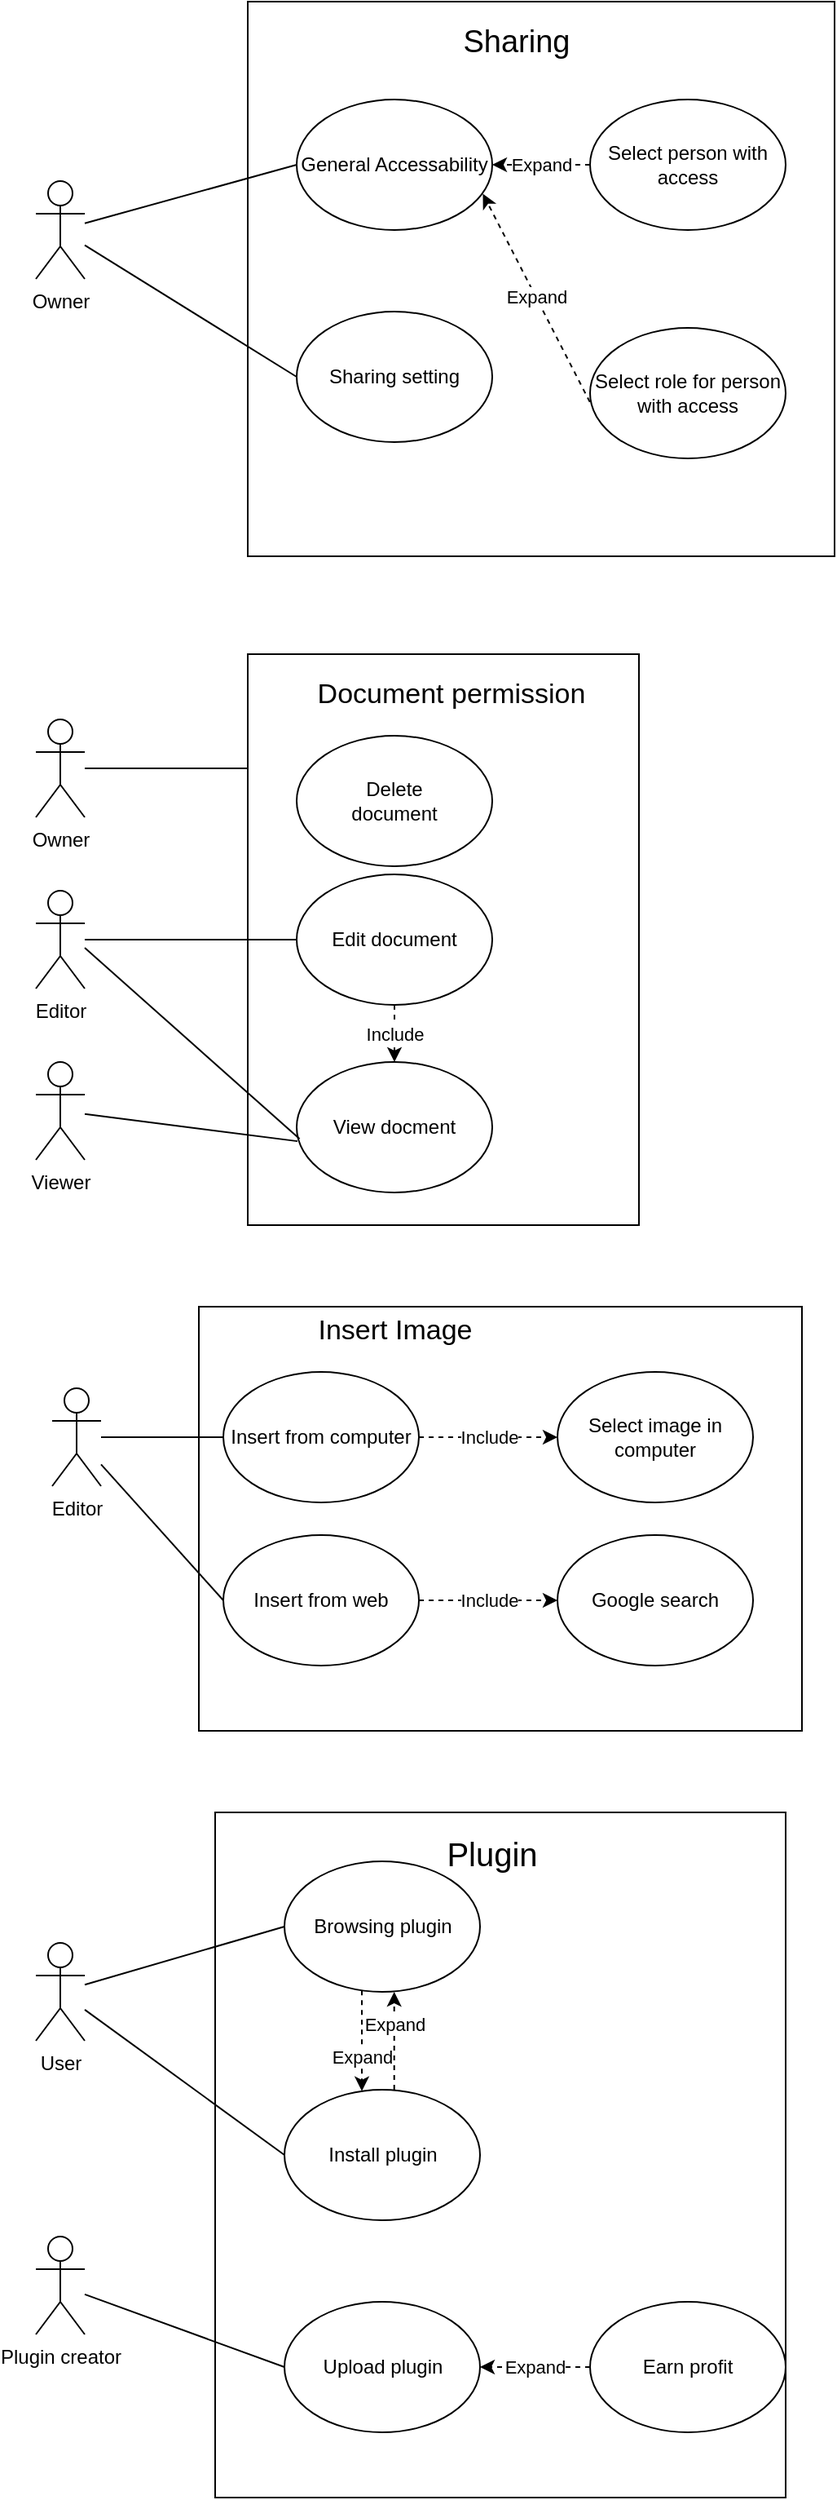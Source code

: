 <mxfile version="22.0.0" type="github">
  <diagram name="Page-1" id="ZFZNMDQ-Nj2fwGIMhTO-">
    <mxGraphModel dx="796" dy="445" grid="1" gridSize="10" guides="1" tooltips="1" connect="1" arrows="1" fold="1" page="1" pageScale="1" pageWidth="850" pageHeight="1100" math="0" shadow="0">
      <root>
        <mxCell id="0" />
        <mxCell id="1" parent="0" />
        <mxCell id="9420kmqU3tQKIzeqtF9q-1" value="" style="rounded=0;whiteSpace=wrap;html=1;" vertex="1" parent="1">
          <mxGeometry x="260" y="50" width="360" height="340" as="geometry" />
        </mxCell>
        <mxCell id="9420kmqU3tQKIzeqtF9q-2" value="Sharing" style="text;html=1;strokeColor=none;fillColor=none;align=center;verticalAlign=middle;whiteSpace=wrap;rounded=0;fontSize=19;" vertex="1" parent="1">
          <mxGeometry x="395" y="60" width="60" height="30" as="geometry" />
        </mxCell>
        <mxCell id="9420kmqU3tQKIzeqtF9q-3" value="&lt;div&gt;General Accessability&lt;/div&gt;" style="ellipse;whiteSpace=wrap;html=1;" vertex="1" parent="1">
          <mxGeometry x="290" y="110" width="120" height="80" as="geometry" />
        </mxCell>
        <mxCell id="9420kmqU3tQKIzeqtF9q-10" value="Expand" style="edgeStyle=orthogonalEdgeStyle;rounded=0;orthogonalLoop=1;jettySize=auto;html=1;dashed=1;" edge="1" parent="1" source="9420kmqU3tQKIzeqtF9q-4" target="9420kmqU3tQKIzeqtF9q-3">
          <mxGeometry relative="1" as="geometry" />
        </mxCell>
        <mxCell id="9420kmqU3tQKIzeqtF9q-4" value="Select person with access" style="ellipse;whiteSpace=wrap;html=1;" vertex="1" parent="1">
          <mxGeometry x="470" y="110" width="120" height="80" as="geometry" />
        </mxCell>
        <mxCell id="9420kmqU3tQKIzeqtF9q-6" value="Sharing setting" style="ellipse;whiteSpace=wrap;html=1;" vertex="1" parent="1">
          <mxGeometry x="290" y="240" width="120" height="80" as="geometry" />
        </mxCell>
        <mxCell id="9420kmqU3tQKIzeqtF9q-7" value="Owner" style="shape=umlActor;verticalLabelPosition=bottom;verticalAlign=top;html=1;outlineConnect=0;" vertex="1" parent="1">
          <mxGeometry x="130" y="160" width="30" height="60" as="geometry" />
        </mxCell>
        <mxCell id="9420kmqU3tQKIzeqtF9q-8" value="" style="endArrow=none;html=1;rounded=0;entryX=0;entryY=0.5;entryDx=0;entryDy=0;" edge="1" parent="1" source="9420kmqU3tQKIzeqtF9q-7" target="9420kmqU3tQKIzeqtF9q-3">
          <mxGeometry width="50" height="50" relative="1" as="geometry">
            <mxPoint x="400" y="270" as="sourcePoint" />
            <mxPoint x="450" y="220" as="targetPoint" />
          </mxGeometry>
        </mxCell>
        <mxCell id="9420kmqU3tQKIzeqtF9q-9" value="" style="endArrow=none;html=1;rounded=0;entryX=0;entryY=0.5;entryDx=0;entryDy=0;" edge="1" parent="1" source="9420kmqU3tQKIzeqtF9q-7" target="9420kmqU3tQKIzeqtF9q-6">
          <mxGeometry width="50" height="50" relative="1" as="geometry">
            <mxPoint x="400" y="270" as="sourcePoint" />
            <mxPoint x="450" y="220" as="targetPoint" />
          </mxGeometry>
        </mxCell>
        <mxCell id="9420kmqU3tQKIzeqtF9q-11" value="" style="rounded=0;whiteSpace=wrap;html=1;" vertex="1" parent="1">
          <mxGeometry x="260" y="450" width="240" height="350" as="geometry" />
        </mxCell>
        <mxCell id="9420kmqU3tQKIzeqtF9q-12" value="Select role for person with access" style="ellipse;whiteSpace=wrap;html=1;" vertex="1" parent="1">
          <mxGeometry x="470" y="250" width="120" height="80" as="geometry" />
        </mxCell>
        <mxCell id="9420kmqU3tQKIzeqtF9q-16" value="Expand" style="endArrow=classic;html=1;rounded=0;exitX=-0.001;exitY=0.568;exitDx=0;exitDy=0;exitPerimeter=0;entryX=0.952;entryY=0.722;entryDx=0;entryDy=0;entryPerimeter=0;dashed=1;" edge="1" parent="1" source="9420kmqU3tQKIzeqtF9q-12" target="9420kmqU3tQKIzeqtF9q-3">
          <mxGeometry width="50" height="50" relative="1" as="geometry">
            <mxPoint x="440.0" y="270" as="sourcePoint" />
            <mxPoint x="485.897" y="372.48" as="targetPoint" />
          </mxGeometry>
        </mxCell>
        <mxCell id="9420kmqU3tQKIzeqtF9q-17" value="Document permission" style="text;html=1;strokeColor=none;fillColor=none;align=center;verticalAlign=middle;whiteSpace=wrap;rounded=0;fontSize=17;" vertex="1" parent="1">
          <mxGeometry x="270" y="460" width="230" height="30" as="geometry" />
        </mxCell>
        <mxCell id="9420kmqU3tQKIzeqtF9q-18" value="Owner" style="shape=umlActor;verticalLabelPosition=bottom;verticalAlign=top;html=1;outlineConnect=0;" vertex="1" parent="1">
          <mxGeometry x="130" y="490" width="30" height="60" as="geometry" />
        </mxCell>
        <mxCell id="9420kmqU3tQKIzeqtF9q-19" value="Editor" style="shape=umlActor;verticalLabelPosition=bottom;verticalAlign=top;html=1;outlineConnect=0;" vertex="1" parent="1">
          <mxGeometry x="130" y="595" width="30" height="60" as="geometry" />
        </mxCell>
        <mxCell id="9420kmqU3tQKIzeqtF9q-20" value="Viewer" style="shape=umlActor;verticalLabelPosition=bottom;verticalAlign=top;html=1;outlineConnect=0;" vertex="1" parent="1">
          <mxGeometry x="130" y="700" width="30" height="60" as="geometry" />
        </mxCell>
        <mxCell id="9420kmqU3tQKIzeqtF9q-21" value="&lt;div&gt;Delete&lt;/div&gt;&lt;div&gt;document&lt;/div&gt;" style="ellipse;whiteSpace=wrap;html=1;" vertex="1" parent="1">
          <mxGeometry x="290" y="500" width="120" height="80" as="geometry" />
        </mxCell>
        <mxCell id="9420kmqU3tQKIzeqtF9q-45" value="Include" style="edgeStyle=orthogonalEdgeStyle;rounded=0;orthogonalLoop=1;jettySize=auto;html=1;dashed=1;" edge="1" parent="1" source="9420kmqU3tQKIzeqtF9q-22" target="9420kmqU3tQKIzeqtF9q-23">
          <mxGeometry relative="1" as="geometry" />
        </mxCell>
        <mxCell id="9420kmqU3tQKIzeqtF9q-22" value="Edit document" style="ellipse;whiteSpace=wrap;html=1;" vertex="1" parent="1">
          <mxGeometry x="290" y="585" width="120" height="80" as="geometry" />
        </mxCell>
        <mxCell id="9420kmqU3tQKIzeqtF9q-23" value="View docment" style="ellipse;whiteSpace=wrap;html=1;" vertex="1" parent="1">
          <mxGeometry x="290" y="700" width="120" height="80" as="geometry" />
        </mxCell>
        <mxCell id="9420kmqU3tQKIzeqtF9q-24" value="" style="endArrow=none;html=1;rounded=0;" edge="1" parent="1" source="9420kmqU3tQKIzeqtF9q-18">
          <mxGeometry width="50" height="50" relative="1" as="geometry">
            <mxPoint x="450" y="670" as="sourcePoint" />
            <mxPoint x="260" y="520" as="targetPoint" />
          </mxGeometry>
        </mxCell>
        <mxCell id="9420kmqU3tQKIzeqtF9q-25" value="" style="endArrow=none;html=1;rounded=0;" edge="1" parent="1" source="9420kmqU3tQKIzeqtF9q-19" target="9420kmqU3tQKIzeqtF9q-22">
          <mxGeometry width="50" height="50" relative="1" as="geometry">
            <mxPoint x="200" y="675" as="sourcePoint" />
            <mxPoint x="250" y="625" as="targetPoint" />
          </mxGeometry>
        </mxCell>
        <mxCell id="9420kmqU3tQKIzeqtF9q-26" value="" style="endArrow=none;html=1;rounded=0;entryX=0.004;entryY=0.607;entryDx=0;entryDy=0;entryPerimeter=0;" edge="1" parent="1" source="9420kmqU3tQKIzeqtF9q-20" target="9420kmqU3tQKIzeqtF9q-23">
          <mxGeometry width="50" height="50" relative="1" as="geometry">
            <mxPoint x="450" y="670" as="sourcePoint" />
            <mxPoint x="500" y="620" as="targetPoint" />
          </mxGeometry>
        </mxCell>
        <mxCell id="9420kmqU3tQKIzeqtF9q-28" value="" style="endArrow=none;html=1;rounded=0;entryX=0.015;entryY=0.589;entryDx=0;entryDy=0;entryPerimeter=0;" edge="1" parent="1" target="9420kmqU3tQKIzeqtF9q-23">
          <mxGeometry width="50" height="50" relative="1" as="geometry">
            <mxPoint x="160" y="630" as="sourcePoint" />
            <mxPoint x="240" y="650" as="targetPoint" />
          </mxGeometry>
        </mxCell>
        <mxCell id="9420kmqU3tQKIzeqtF9q-29" value="" style="rounded=0;whiteSpace=wrap;html=1;" vertex="1" parent="1">
          <mxGeometry x="230" y="850" width="370" height="260" as="geometry" />
        </mxCell>
        <mxCell id="9420kmqU3tQKIzeqtF9q-30" value="Insert Image " style="text;html=1;strokeColor=none;fillColor=none;align=center;verticalAlign=middle;whiteSpace=wrap;rounded=0;fontSize=17;" vertex="1" parent="1">
          <mxGeometry x="297.5" y="850" width="105" height="30" as="geometry" />
        </mxCell>
        <mxCell id="9420kmqU3tQKIzeqtF9q-31" value="Editor" style="shape=umlActor;verticalLabelPosition=bottom;verticalAlign=top;html=1;outlineConnect=0;" vertex="1" parent="1">
          <mxGeometry x="140" y="900" width="30" height="60" as="geometry" />
        </mxCell>
        <mxCell id="9420kmqU3tQKIzeqtF9q-34" value="Include" style="edgeStyle=orthogonalEdgeStyle;rounded=0;orthogonalLoop=1;jettySize=auto;html=1;entryX=0;entryY=0.5;entryDx=0;entryDy=0;dashed=1;" edge="1" parent="1" source="9420kmqU3tQKIzeqtF9q-32" target="9420kmqU3tQKIzeqtF9q-33">
          <mxGeometry relative="1" as="geometry" />
        </mxCell>
        <mxCell id="9420kmqU3tQKIzeqtF9q-32" value="Insert from computer" style="ellipse;whiteSpace=wrap;html=1;" vertex="1" parent="1">
          <mxGeometry x="245" y="890" width="120" height="80" as="geometry" />
        </mxCell>
        <mxCell id="9420kmqU3tQKIzeqtF9q-33" value="Select image in computer" style="ellipse;whiteSpace=wrap;html=1;" vertex="1" parent="1">
          <mxGeometry x="450" y="890" width="120" height="80" as="geometry" />
        </mxCell>
        <mxCell id="9420kmqU3tQKIzeqtF9q-38" value="Include" style="edgeStyle=orthogonalEdgeStyle;rounded=0;orthogonalLoop=1;jettySize=auto;html=1;dashed=1;" edge="1" parent="1" source="9420kmqU3tQKIzeqtF9q-35" target="9420kmqU3tQKIzeqtF9q-36">
          <mxGeometry relative="1" as="geometry" />
        </mxCell>
        <mxCell id="9420kmqU3tQKIzeqtF9q-35" value="Insert from web" style="ellipse;whiteSpace=wrap;html=1;" vertex="1" parent="1">
          <mxGeometry x="245" y="990" width="120" height="80" as="geometry" />
        </mxCell>
        <mxCell id="9420kmqU3tQKIzeqtF9q-36" value="Google search" style="ellipse;whiteSpace=wrap;html=1;" vertex="1" parent="1">
          <mxGeometry x="450" y="990" width="120" height="80" as="geometry" />
        </mxCell>
        <mxCell id="9420kmqU3tQKIzeqtF9q-42" value="" style="endArrow=none;html=1;rounded=0;entryX=0;entryY=0.5;entryDx=0;entryDy=0;" edge="1" parent="1" source="9420kmqU3tQKIzeqtF9q-31" target="9420kmqU3tQKIzeqtF9q-32">
          <mxGeometry width="50" height="50" relative="1" as="geometry">
            <mxPoint x="410" y="1100" as="sourcePoint" />
            <mxPoint x="460" y="1050" as="targetPoint" />
          </mxGeometry>
        </mxCell>
        <mxCell id="9420kmqU3tQKIzeqtF9q-43" value="" style="endArrow=none;html=1;rounded=0;entryX=0;entryY=0.5;entryDx=0;entryDy=0;" edge="1" parent="1" source="9420kmqU3tQKIzeqtF9q-31" target="9420kmqU3tQKIzeqtF9q-35">
          <mxGeometry width="50" height="50" relative="1" as="geometry">
            <mxPoint x="410" y="1100" as="sourcePoint" />
            <mxPoint x="460" y="1050" as="targetPoint" />
          </mxGeometry>
        </mxCell>
        <mxCell id="9420kmqU3tQKIzeqtF9q-46" value="" style="rounded=0;whiteSpace=wrap;html=1;" vertex="1" parent="1">
          <mxGeometry x="240" y="1160" width="350" height="420" as="geometry" />
        </mxCell>
        <mxCell id="9420kmqU3tQKIzeqtF9q-48" value="Plugin" style="text;html=1;strokeColor=none;fillColor=none;align=center;verticalAlign=middle;whiteSpace=wrap;rounded=0;fontSize=20;" vertex="1" parent="1">
          <mxGeometry x="380" y="1170" width="60" height="30" as="geometry" />
        </mxCell>
        <mxCell id="9420kmqU3tQKIzeqtF9q-49" value="User" style="shape=umlActor;verticalLabelPosition=bottom;verticalAlign=top;html=1;outlineConnect=0;" vertex="1" parent="1">
          <mxGeometry x="130" y="1240" width="30" height="60" as="geometry" />
        </mxCell>
        <mxCell id="9420kmqU3tQKIzeqtF9q-61" value="Expand" style="edgeStyle=orthogonalEdgeStyle;rounded=0;orthogonalLoop=1;jettySize=auto;html=1;dashed=1;" edge="1" parent="1" source="9420kmqU3tQKIzeqtF9q-50" target="9420kmqU3tQKIzeqtF9q-51">
          <mxGeometry x="0.324" relative="1" as="geometry">
            <Array as="points">
              <mxPoint x="330" y="1300" />
              <mxPoint x="330" y="1300" />
            </Array>
            <mxPoint as="offset" />
          </mxGeometry>
        </mxCell>
        <mxCell id="9420kmqU3tQKIzeqtF9q-50" value="Browsing plugin" style="ellipse;whiteSpace=wrap;html=1;" vertex="1" parent="1">
          <mxGeometry x="282.5" y="1190" width="120" height="80" as="geometry" />
        </mxCell>
        <mxCell id="9420kmqU3tQKIzeqtF9q-62" value="Expand" style="edgeStyle=orthogonalEdgeStyle;rounded=0;orthogonalLoop=1;jettySize=auto;html=1;entryX=0.5;entryY=1;entryDx=0;entryDy=0;dashed=1;" edge="1" parent="1">
          <mxGeometry x="0.333" relative="1" as="geometry">
            <mxPoint x="349.85" y="1330" as="sourcePoint" />
            <mxPoint x="349.85" y="1270" as="targetPoint" />
            <mxPoint as="offset" />
          </mxGeometry>
        </mxCell>
        <mxCell id="9420kmqU3tQKIzeqtF9q-51" value="Install plugin" style="ellipse;whiteSpace=wrap;html=1;" vertex="1" parent="1">
          <mxGeometry x="282.5" y="1330" width="120" height="80" as="geometry" />
        </mxCell>
        <mxCell id="9420kmqU3tQKIzeqtF9q-52" value="Plugin creator" style="shape=umlActor;verticalLabelPosition=bottom;verticalAlign=top;html=1;outlineConnect=0;" vertex="1" parent="1">
          <mxGeometry x="130" y="1420" width="30" height="60" as="geometry" />
        </mxCell>
        <mxCell id="9420kmqU3tQKIzeqtF9q-54" value="Upload plugin" style="ellipse;whiteSpace=wrap;html=1;" vertex="1" parent="1">
          <mxGeometry x="282.5" y="1460" width="120" height="80" as="geometry" />
        </mxCell>
        <mxCell id="9420kmqU3tQKIzeqtF9q-59" value="Expand" style="edgeStyle=orthogonalEdgeStyle;rounded=0;orthogonalLoop=1;jettySize=auto;html=1;dashed=1;" edge="1" parent="1" source="9420kmqU3tQKIzeqtF9q-55" target="9420kmqU3tQKIzeqtF9q-54">
          <mxGeometry relative="1" as="geometry" />
        </mxCell>
        <mxCell id="9420kmqU3tQKIzeqtF9q-55" value="Earn profit" style="ellipse;whiteSpace=wrap;html=1;" vertex="1" parent="1">
          <mxGeometry x="470" y="1460" width="120" height="80" as="geometry" />
        </mxCell>
        <mxCell id="9420kmqU3tQKIzeqtF9q-56" value="" style="endArrow=none;html=1;rounded=0;entryX=0;entryY=0.5;entryDx=0;entryDy=0;" edge="1" parent="1" source="9420kmqU3tQKIzeqtF9q-49" target="9420kmqU3tQKIzeqtF9q-50">
          <mxGeometry width="50" height="50" relative="1" as="geometry">
            <mxPoint x="210" y="1440" as="sourcePoint" />
            <mxPoint x="260" y="1390" as="targetPoint" />
          </mxGeometry>
        </mxCell>
        <mxCell id="9420kmqU3tQKIzeqtF9q-57" value="" style="endArrow=none;html=1;rounded=0;entryX=0;entryY=0.5;entryDx=0;entryDy=0;" edge="1" parent="1" source="9420kmqU3tQKIzeqtF9q-49" target="9420kmqU3tQKIzeqtF9q-51">
          <mxGeometry width="50" height="50" relative="1" as="geometry">
            <mxPoint x="210" y="1440" as="sourcePoint" />
            <mxPoint x="260" y="1390" as="targetPoint" />
          </mxGeometry>
        </mxCell>
        <mxCell id="9420kmqU3tQKIzeqtF9q-58" value="" style="endArrow=none;html=1;rounded=0;entryX=0;entryY=0.5;entryDx=0;entryDy=0;" edge="1" parent="1" source="9420kmqU3tQKIzeqtF9q-52" target="9420kmqU3tQKIzeqtF9q-54">
          <mxGeometry width="50" height="50" relative="1" as="geometry">
            <mxPoint x="210" y="1440" as="sourcePoint" />
            <mxPoint x="260" y="1390" as="targetPoint" />
          </mxGeometry>
        </mxCell>
      </root>
    </mxGraphModel>
  </diagram>
</mxfile>
